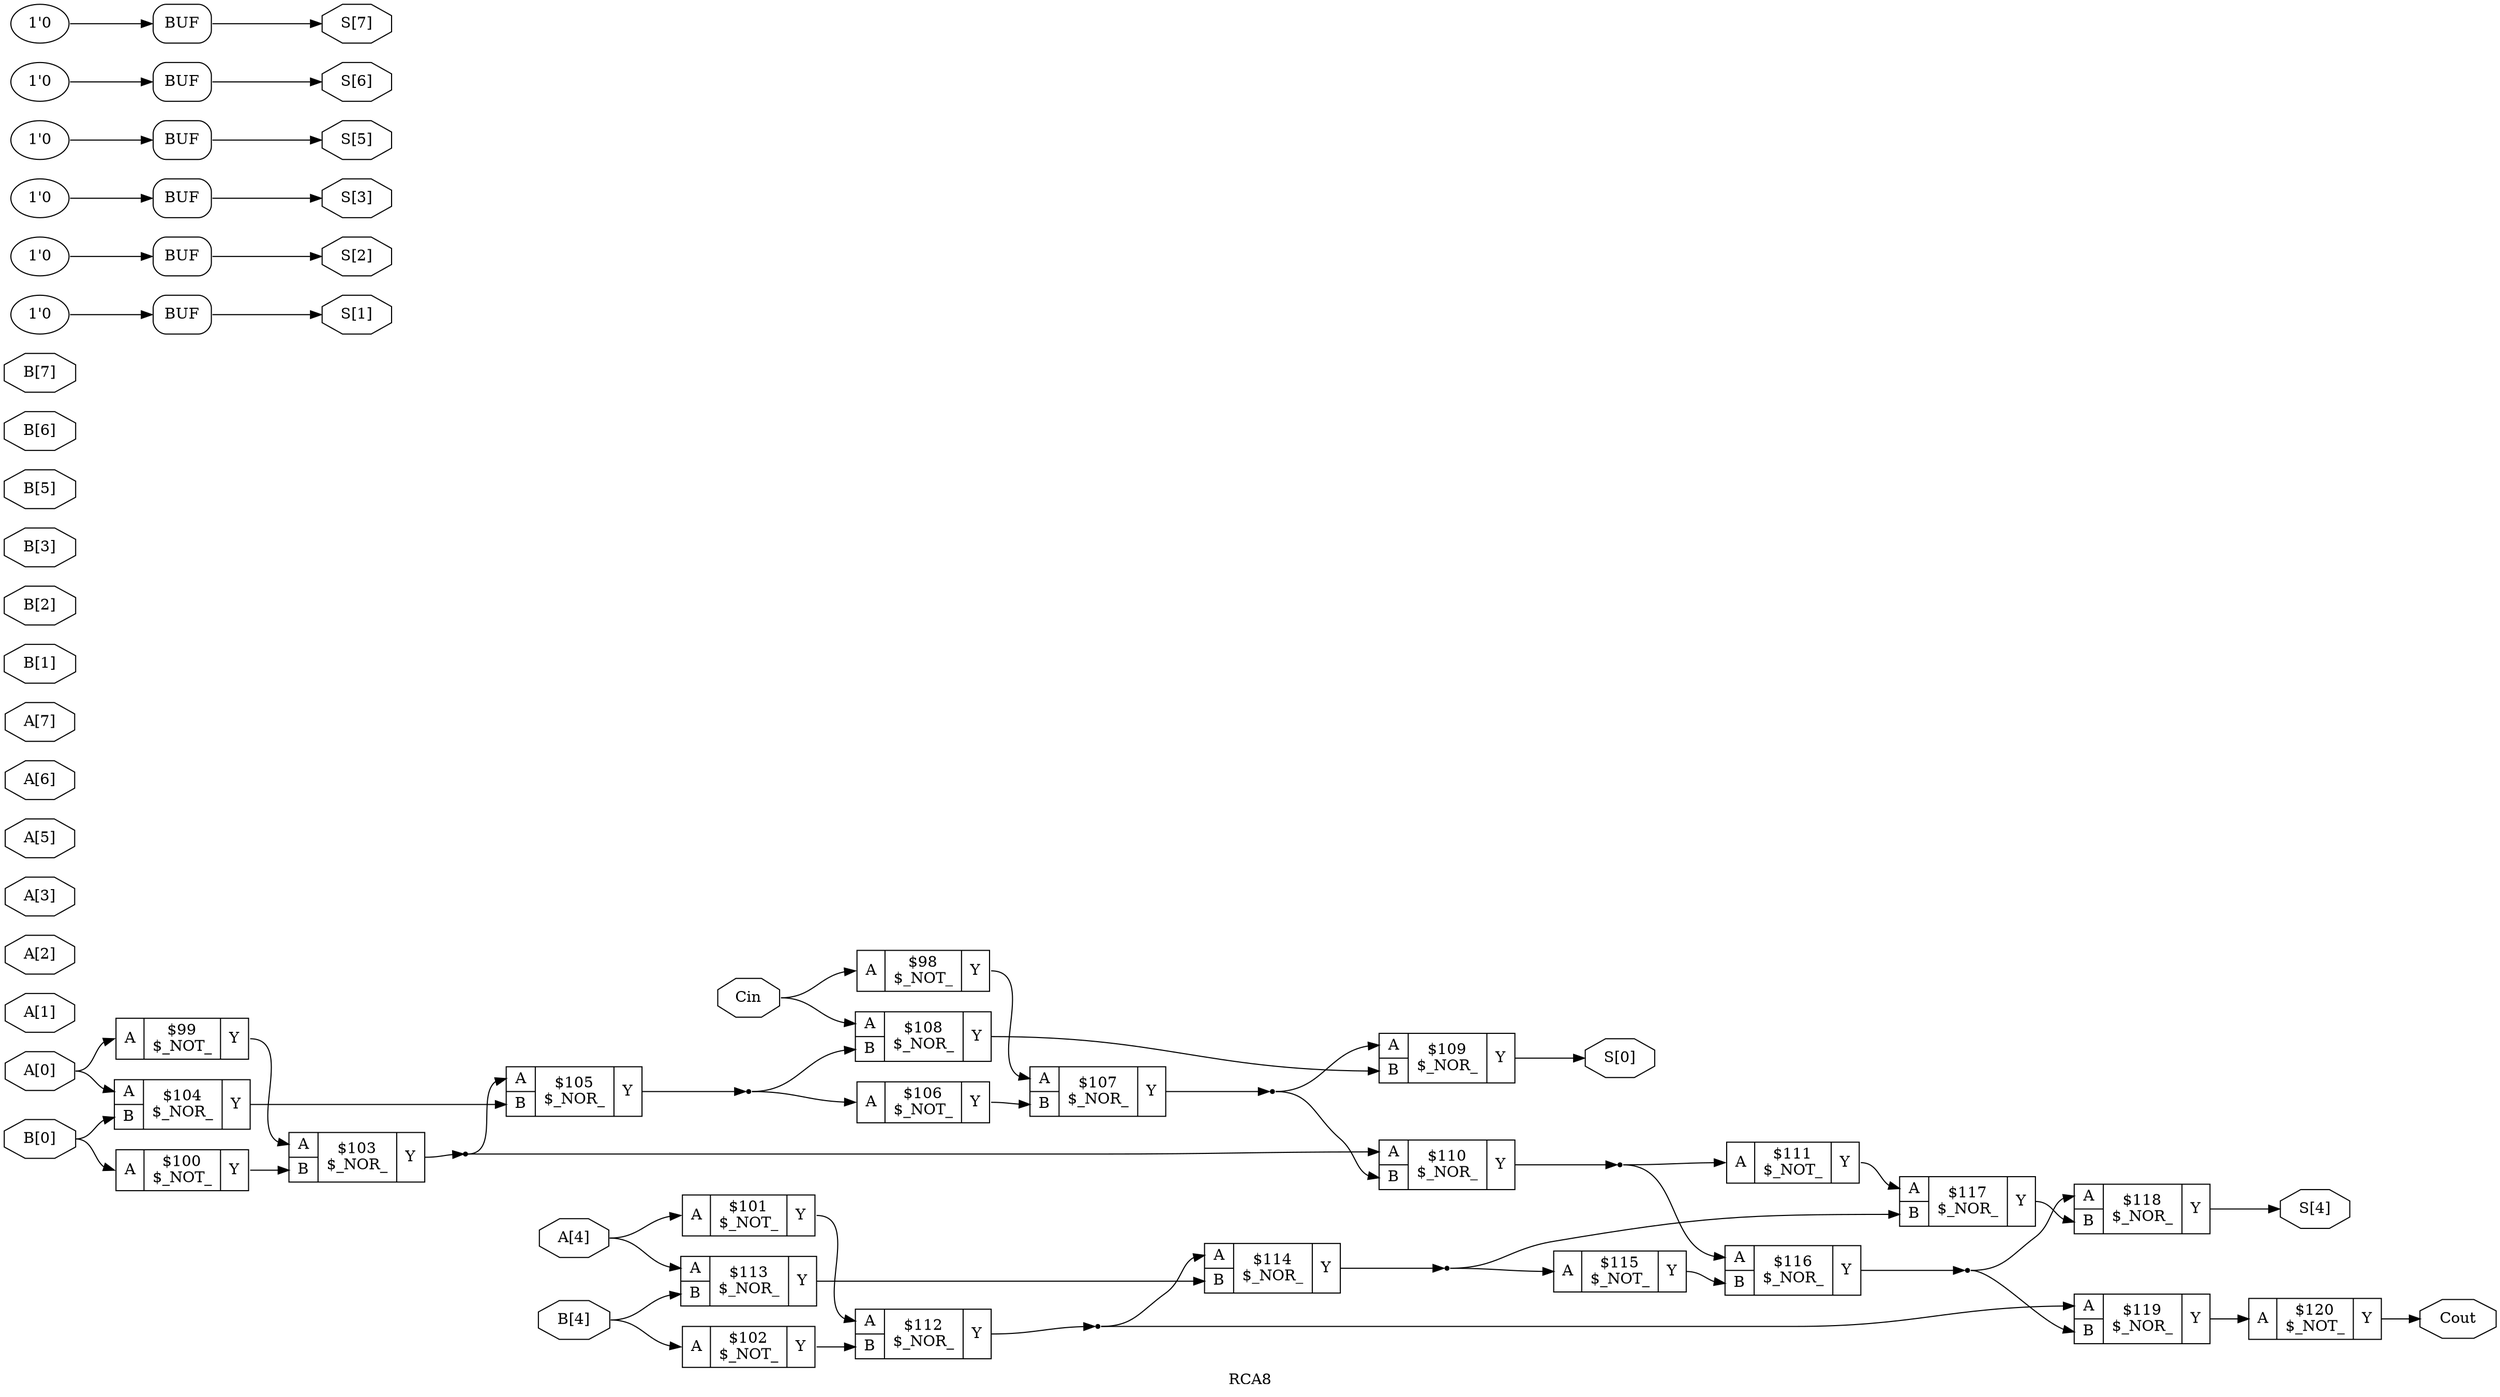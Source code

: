 digraph "RCA8" {
label="RCA8";
rankdir="LR";
remincross=true;
n21 [ shape=octagon, label="A[0]", color="black", fontcolor="black" ];
n22 [ shape=octagon, label="A[1]", color="black", fontcolor="black" ];
n23 [ shape=octagon, label="A[2]", color="black", fontcolor="black" ];
n24 [ shape=octagon, label="A[3]", color="black", fontcolor="black" ];
n25 [ shape=octagon, label="A[4]", color="black", fontcolor="black" ];
n26 [ shape=octagon, label="A[5]", color="black", fontcolor="black" ];
n27 [ shape=octagon, label="A[6]", color="black", fontcolor="black" ];
n28 [ shape=octagon, label="A[7]", color="black", fontcolor="black" ];
n29 [ shape=octagon, label="B[0]", color="black", fontcolor="black" ];
n30 [ shape=octagon, label="B[1]", color="black", fontcolor="black" ];
n31 [ shape=octagon, label="B[2]", color="black", fontcolor="black" ];
n32 [ shape=octagon, label="B[3]", color="black", fontcolor="black" ];
n33 [ shape=octagon, label="B[4]", color="black", fontcolor="black" ];
n34 [ shape=octagon, label="B[5]", color="black", fontcolor="black" ];
n35 [ shape=octagon, label="B[6]", color="black", fontcolor="black" ];
n36 [ shape=octagon, label="B[7]", color="black", fontcolor="black" ];
n37 [ shape=octagon, label="Cin", color="black", fontcolor="black" ];
n38 [ shape=octagon, label="Cout", color="black", fontcolor="black" ];
n39 [ shape=octagon, label="S[0]", color="black", fontcolor="black" ];
n40 [ shape=octagon, label="S[1]", color="black", fontcolor="black" ];
n41 [ shape=octagon, label="S[2]", color="black", fontcolor="black" ];
n42 [ shape=octagon, label="S[3]", color="black", fontcolor="black" ];
n43 [ shape=octagon, label="S[4]", color="black", fontcolor="black" ];
n44 [ shape=octagon, label="S[5]", color="black", fontcolor="black" ];
n45 [ shape=octagon, label="S[6]", color="black", fontcolor="black" ];
n46 [ shape=octagon, label="S[7]", color="black", fontcolor="black" ];
c49 [ shape=record, label="{{<p47> A}|$100\n$_NOT_|{<p48> Y}}" ];
c50 [ shape=record, label="{{<p47> A}|$101\n$_NOT_|{<p48> Y}}" ];
c51 [ shape=record, label="{{<p47> A}|$102\n$_NOT_|{<p48> Y}}" ];
c53 [ shape=record, label="{{<p47> A|<p52> B}|$103\n$_NOR_|{<p48> Y}}" ];
c54 [ shape=record, label="{{<p47> A|<p52> B}|$104\n$_NOR_|{<p48> Y}}" ];
c55 [ shape=record, label="{{<p47> A|<p52> B}|$105\n$_NOR_|{<p48> Y}}" ];
c56 [ shape=record, label="{{<p47> A}|$106\n$_NOT_|{<p48> Y}}" ];
c57 [ shape=record, label="{{<p47> A|<p52> B}|$107\n$_NOR_|{<p48> Y}}" ];
c58 [ shape=record, label="{{<p47> A|<p52> B}|$108\n$_NOR_|{<p48> Y}}" ];
c59 [ shape=record, label="{{<p47> A|<p52> B}|$109\n$_NOR_|{<p48> Y}}" ];
c60 [ shape=record, label="{{<p47> A|<p52> B}|$110\n$_NOR_|{<p48> Y}}" ];
c61 [ shape=record, label="{{<p47> A}|$111\n$_NOT_|{<p48> Y}}" ];
c62 [ shape=record, label="{{<p47> A|<p52> B}|$112\n$_NOR_|{<p48> Y}}" ];
c63 [ shape=record, label="{{<p47> A|<p52> B}|$113\n$_NOR_|{<p48> Y}}" ];
c64 [ shape=record, label="{{<p47> A|<p52> B}|$114\n$_NOR_|{<p48> Y}}" ];
c65 [ shape=record, label="{{<p47> A}|$115\n$_NOT_|{<p48> Y}}" ];
c66 [ shape=record, label="{{<p47> A|<p52> B}|$116\n$_NOR_|{<p48> Y}}" ];
c67 [ shape=record, label="{{<p47> A|<p52> B}|$117\n$_NOR_|{<p48> Y}}" ];
c68 [ shape=record, label="{{<p47> A|<p52> B}|$118\n$_NOR_|{<p48> Y}}" ];
c69 [ shape=record, label="{{<p47> A|<p52> B}|$119\n$_NOR_|{<p48> Y}}" ];
c70 [ shape=record, label="{{<p47> A}|$120\n$_NOT_|{<p48> Y}}" ];
c71 [ shape=record, label="{{<p47> A}|$98\n$_NOT_|{<p48> Y}}" ];
c72 [ shape=record, label="{{<p47> A}|$99\n$_NOT_|{<p48> Y}}" ];
v0 [ label="1'0" ];
x1 [shape=box, style=rounded, label="BUF"];
v2 [ label="1'0" ];
x3 [shape=box, style=rounded, label="BUF"];
v4 [ label="1'0" ];
x5 [shape=box, style=rounded, label="BUF"];
v6 [ label="1'0" ];
x7 [shape=box, style=rounded, label="BUF"];
v8 [ label="1'0" ];
x9 [shape=box, style=rounded, label="BUF"];
v10 [ label="1'0" ];
x11 [shape=box, style=rounded, label="BUF"];
c72:p48:e -> c53:p47:w [color="black", label=""];
c58:p48:e -> c59:p52:w [color="black", label=""];
n11 [ shape=point ];
c60:p48:e -> n11:w [color="black", label=""];
n11:e -> c61:p47:w [color="black", label=""];
n11:e -> c66:p47:w [color="black", label=""];
c61:p48:e -> c67:p47:w [color="black", label=""];
n13 [ shape=point ];
c62:p48:e -> n13:w [color="black", label=""];
n13:e -> c64:p47:w [color="black", label=""];
n13:e -> c69:p47:w [color="black", label=""];
c63:p48:e -> c64:p52:w [color="black", label=""];
n15 [ shape=point ];
c64:p48:e -> n15:w [color="black", label=""];
n15:e -> c65:p47:w [color="black", label=""];
n15:e -> c67:p52:w [color="black", label=""];
c65:p48:e -> c66:p52:w [color="black", label=""];
n17 [ shape=point ];
c66:p48:e -> n17:w [color="black", label=""];
n17:e -> c68:p47:w [color="black", label=""];
n17:e -> c69:p52:w [color="black", label=""];
c67:p48:e -> c68:p52:w [color="black", label=""];
c69:p48:e -> c70:p47:w [color="black", label=""];
c49:p48:e -> c53:p52:w [color="black", label=""];
c71:p48:e -> c57:p47:w [color="black", label=""];
n21:e -> c54:p47:w [color="black", label=""];
n21:e -> c72:p47:w [color="black", label=""];
n25:e -> c50:p47:w [color="black", label=""];
n25:e -> c63:p47:w [color="black", label=""];
n29:e -> c49:p47:w [color="black", label=""];
n29:e -> c54:p52:w [color="black", label=""];
c50:p48:e -> c62:p47:w [color="black", label=""];
n33:e -> c51:p47:w [color="black", label=""];
n33:e -> c63:p52:w [color="black", label=""];
n37:e -> c58:p47:w [color="black", label=""];
n37:e -> c71:p47:w [color="black", label=""];
c70:p48:e -> n38:w [color="black", label=""];
c59:p48:e -> n39:w [color="black", label=""];
c51:p48:e -> c62:p52:w [color="black", label=""];
x1:e:e -> n40:w [color="black", label=""];
x3:e:e -> n41:w [color="black", label=""];
x5:e:e -> n42:w [color="black", label=""];
c68:p48:e -> n43:w [color="black", label=""];
x7:e:e -> n44:w [color="black", label=""];
x9:e:e -> n45:w [color="black", label=""];
x11:e:e -> n46:w [color="black", label=""];
n5 [ shape=point ];
c53:p48:e -> n5:w [color="black", label=""];
n5:e -> c55:p47:w [color="black", label=""];
n5:e -> c60:p47:w [color="black", label=""];
c54:p48:e -> c55:p52:w [color="black", label=""];
n7 [ shape=point ];
c55:p48:e -> n7:w [color="black", label=""];
n7:e -> c56:p47:w [color="black", label=""];
n7:e -> c58:p52:w [color="black", label=""];
c56:p48:e -> c57:p52:w [color="black", label=""];
n9 [ shape=point ];
c57:p48:e -> n9:w [color="black", label=""];
n9:e -> c59:p47:w [color="black", label=""];
n9:e -> c60:p52:w [color="black", label=""];
v0:e -> x1:w:w [color="black", label=""];
v10:e -> x11:w:w [color="black", label=""];
v2:e -> x3:w:w [color="black", label=""];
v4:e -> x5:w:w [color="black", label=""];
v6:e -> x7:w:w [color="black", label=""];
v8:e -> x9:w:w [color="black", label=""];
}
